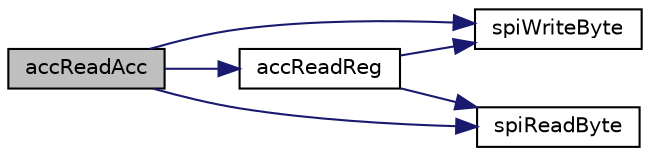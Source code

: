 digraph "accReadAcc"
{
  edge [fontname="Helvetica",fontsize="10",labelfontname="Helvetica",labelfontsize="10"];
  node [fontname="Helvetica",fontsize="10",shape=record];
  rankdir="LR";
  Node1 [label="accReadAcc",height=0.2,width=0.4,color="black", fillcolor="grey75", style="filled" fontcolor="black"];
  Node1 -> Node2 [color="midnightblue",fontsize="10",style="solid",fontname="Helvetica"];
  Node2 [label="spiWriteByte",height=0.2,width=0.4,color="black", fillcolor="white", style="filled",URL="$bma250_8c.html#a7c5dc930cead85e34dae84857e13587d",tooltip="Write one byte to SPI interface. "];
  Node1 -> Node3 [color="midnightblue",fontsize="10",style="solid",fontname="Helvetica"];
  Node3 [label="spiReadByte",height=0.2,width=0.4,color="black", fillcolor="white", style="filled",URL="$bma250_8c.html#a8ab7dd06edb48721ae999496ae91d5bb",tooltip="Read one byte from SPI interface. "];
  Node1 -> Node4 [color="midnightblue",fontsize="10",style="solid",fontname="Helvetica"];
  Node4 [label="accReadReg",height=0.2,width=0.4,color="black", fillcolor="white", style="filled",URL="$cma3000d_8c.html#a3a67b718f1ec46baffdd17835b2451f4",tooltip="Read one byte from a sensor register. "];
  Node4 -> Node2 [color="midnightblue",fontsize="10",style="solid",fontname="Helvetica"];
  Node4 -> Node3 [color="midnightblue",fontsize="10",style="solid",fontname="Helvetica"];
}
